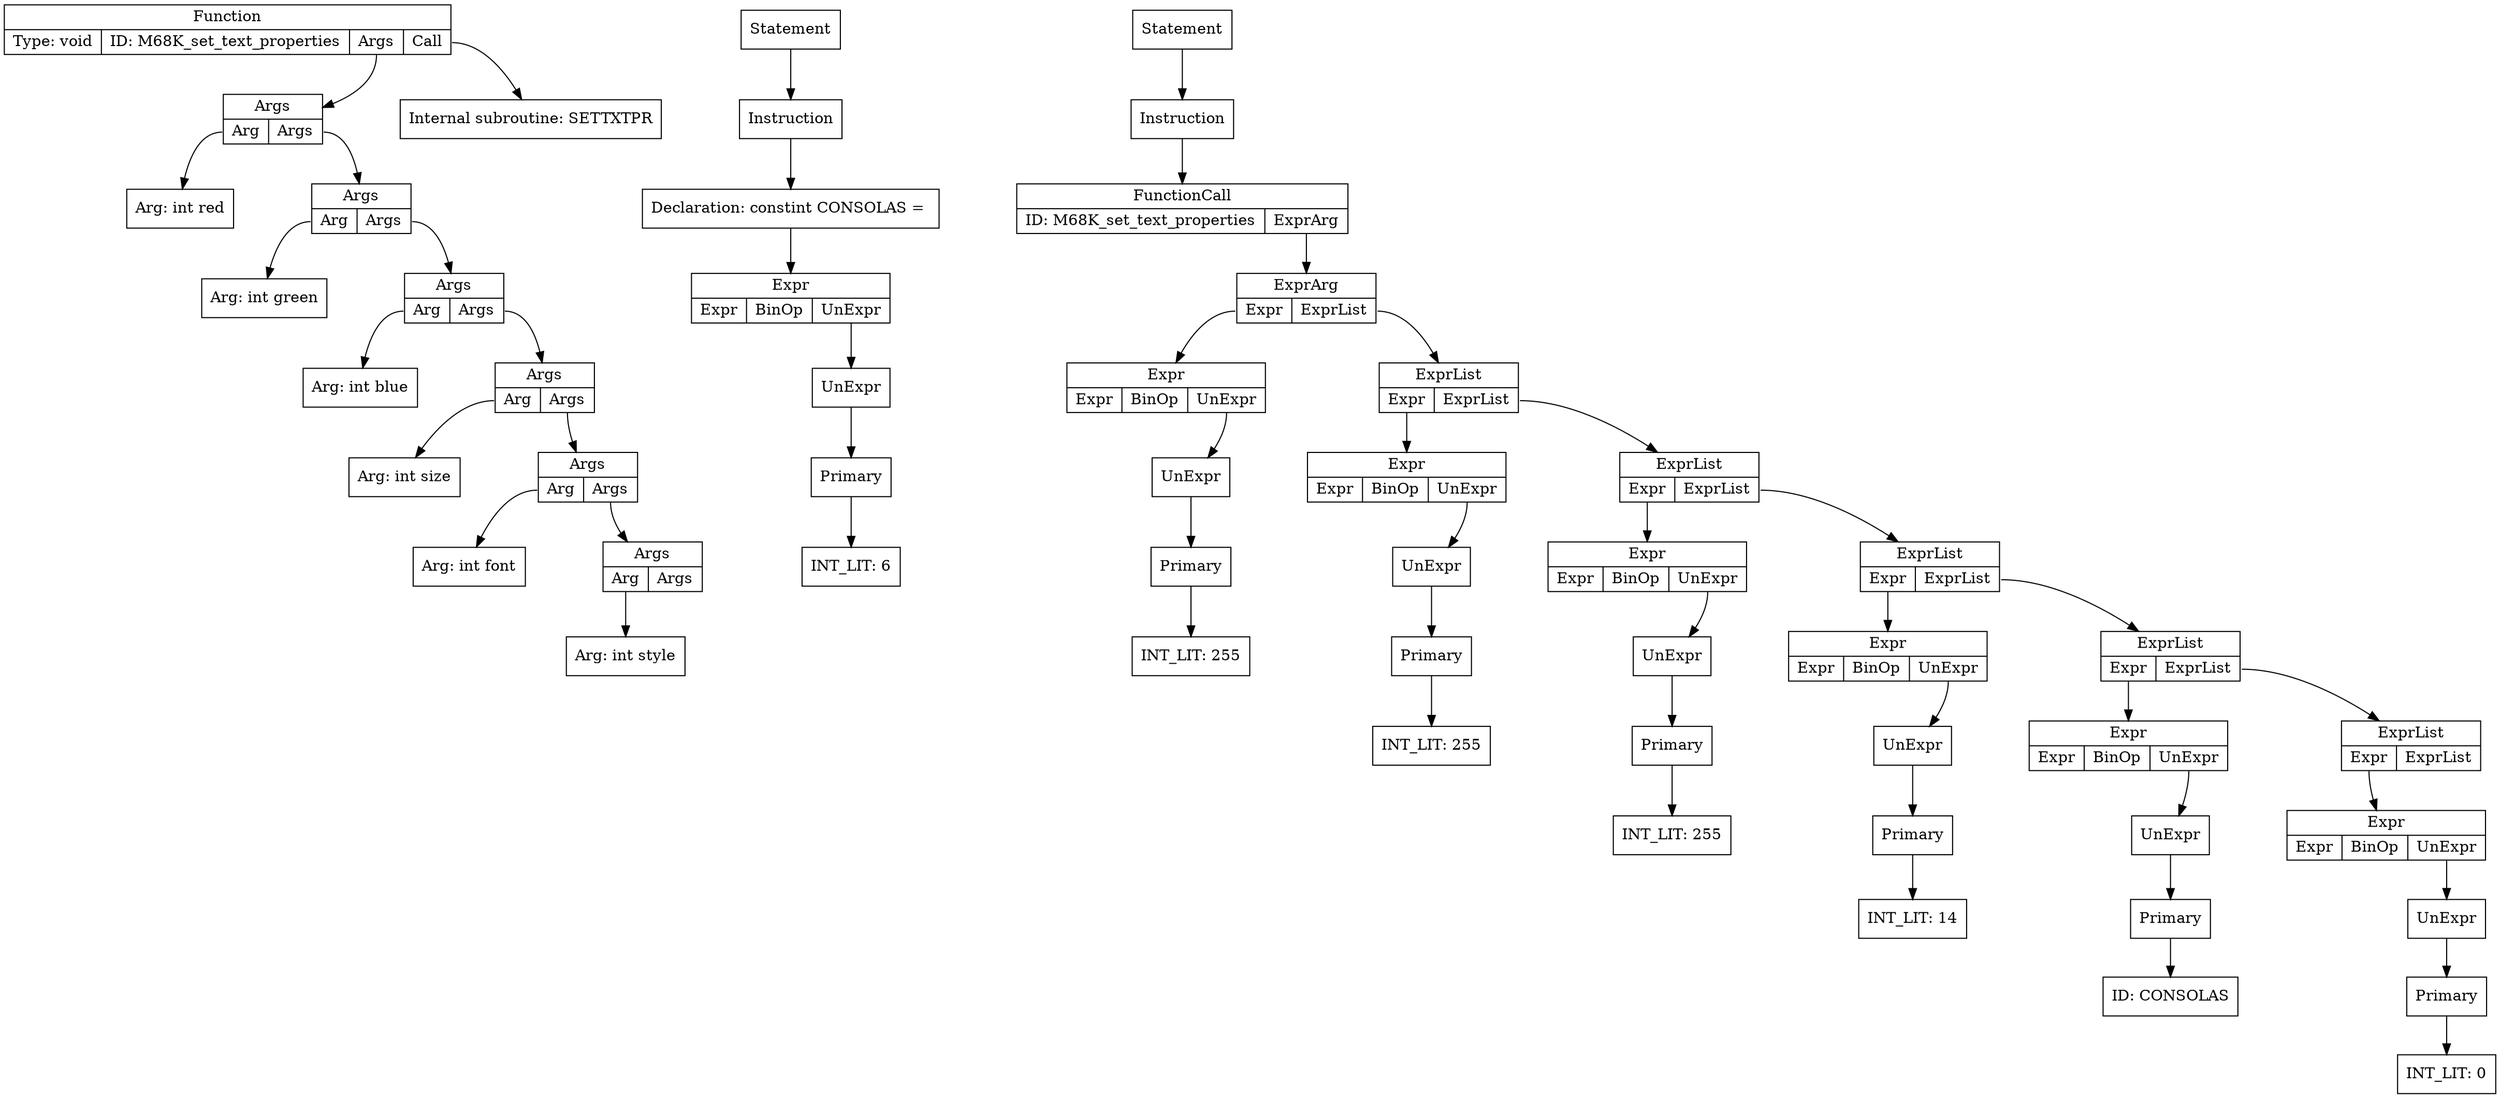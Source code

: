 digraph ccTree {
graph[nodesep="1"]
	node [shape=box]
	node [shape=box]
	n0 [label = "Arg: int red"]
	n1 [label = "Arg: int green"]
	n2 [label = "Arg: int blue"]
	n3 [label = "Arg: int size"]
	n4 [label = "Arg: int font"]
	n5 [label = "Arg: int style"]
	n6 [label = "{Args | {<a>Arg | <as> Args}}", shape="record"]
	n6:a-> n5
	n7 [label = "{Args | {<a>Arg | <as> Args}}", shape="record"]
	n7:a-> n4
	n7:as-> n6
	n8 [label = "{Args | {<a>Arg | <as> Args}}", shape="record"]
	n8:a-> n3
	n8:as-> n7
	n9 [label = "{Args | {<a>Arg | <as> Args}}", shape="record"]
	n9:a-> n2
	n9:as-> n8
	n10 [label = "{Args | {<a>Arg | <as> Args}}", shape="record"]
	n10:a-> n1
	n10:as-> n9
	n11 [label = "{Args | {<a>Arg | <as> Args}}", shape="record"]
	n11:a-> n0
	n11:as-> n10
	n13 [label = "Internal subroutine: SETTXTPR"]
	n12 [label = "{Function | {Type: void | ID: M68K_set_text_properties | <a>Args | <b> Call }}", shape="record"]
	n12:b-> n13
	n12:a-> n11
	n14 [label = "Primary"]
	n15 [label = "INT_LIT: 6"]
	n14-> n15
	n16 [label = "UnExpr"]
	n16-> n14
	n17 [label = "{Expr | {<e>Expr | <bo>BinOp | <ue>UnExpr}}", shape="record"]
	n17:ue-> n16
	n18 [label = "Declaration: constint CONSOLAS = "]
	n18-> n17
	n19 [label = "Instruction"]
	n19-> n18
	n20 [label = "Statement"]
	n20-> n19
	n21 [label = "Primary"]
	n22 [label = "INT_LIT: 255"]
	n21-> n22
	n23 [label = "UnExpr"]
	n23-> n21
	n24 [label = "{Expr | {<e>Expr | <bo>BinOp | <ue>UnExpr}}", shape="record"]
	n24:ue-> n23
	n25 [label = "Primary"]
	n26 [label = "INT_LIT: 255"]
	n25-> n26
	n27 [label = "UnExpr"]
	n27-> n25
	n28 [label = "{Expr | {<e>Expr | <bo>BinOp | <ue>UnExpr}}", shape="record"]
	n28:ue-> n27
	n29 [label = "Primary"]
	n30 [label = "INT_LIT: 255"]
	n29-> n30
	n31 [label = "UnExpr"]
	n31-> n29
	n32 [label = "{Expr | {<e>Expr | <bo>BinOp | <ue>UnExpr}}", shape="record"]
	n32:ue-> n31
	n33 [label = "Primary"]
	n34 [label = "INT_LIT: 14"]
	n33-> n34
	n35 [label = "UnExpr"]
	n35-> n33
	n36 [label = "{Expr | {<e>Expr | <bo>BinOp | <ue>UnExpr}}", shape="record"]
	n36:ue-> n35
	n37 [label = "Primary"]
	n38 [label = "ID: CONSOLAS"]
	n37-> n38
	n39 [label = "UnExpr"]
	n39-> n37
	n40 [label = "{Expr | {<e>Expr | <bo>BinOp | <ue>UnExpr}}", shape="record"]
	n40:ue-> n39
	n41 [label = "Primary"]
	n42 [label = "INT_LIT: 0"]
	n41-> n42
	n43 [label = "UnExpr"]
	n43-> n41
	n44 [label = "{Expr | {<e>Expr | <bo>BinOp | <ue>UnExpr}}", shape="record"]
	n44:ue-> n43
	n45 [label = "{ExprList |{<e>Expr | <el>ExprList}}", shape="record"]
	n45:e-> n44
	n46 [label = "{ExprList |{<e>Expr | <el>ExprList}}", shape="record"]
	n46:e-> n40
	n46:el-> n45
	n47 [label = "{ExprList |{<e>Expr | <el>ExprList}}", shape="record"]
	n47:e-> n36
	n47:el-> n46
	n48 [label = "{ExprList |{<e>Expr | <el>ExprList}}", shape="record"]
	n48:e-> n32
	n48:el-> n47
	n49 [label = "{ExprList |{<e>Expr | <el>ExprList}}", shape="record"]
	n49:e-> n28
	n49:el-> n48
	n50 [label = "{ExprArg | {<e>Expr | <el>ExprList}}", shape="record"]
	n50:e-> n24
	n50:el-> n49
	n51 [label = "{FunctionCall | { ID: M68K_set_text_properties | <e>ExprArg}}", shape="record"]
	n51:e-> n50
	n52 [label = "Instruction"]
	n52-> n51
	n53 [label = "Statement"]
	n53-> n52
}